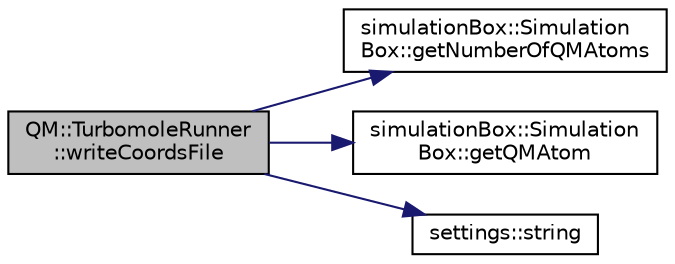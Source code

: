 digraph "QM::TurbomoleRunner::writeCoordsFile"
{
 // LATEX_PDF_SIZE
  edge [fontname="Helvetica",fontsize="10",labelfontname="Helvetica",labelfontsize="10"];
  node [fontname="Helvetica",fontsize="10",shape=record];
  rankdir="LR";
  Node1 [label="QM::TurbomoleRunner\l::writeCoordsFile",height=0.2,width=0.4,color="black", fillcolor="grey75", style="filled", fontcolor="black",tooltip="writes the coords file in turbomole format"];
  Node1 -> Node2 [color="midnightblue",fontsize="10",style="solid",fontname="Helvetica"];
  Node2 [label="simulationBox::Simulation\lBox::getNumberOfQMAtoms",height=0.2,width=0.4,color="black", fillcolor="white", style="filled",URL="$classsimulationBox_1_1SimulationBox.html#a48b6579e8124576911d39c45b80be6d3",tooltip=" "];
  Node1 -> Node3 [color="midnightblue",fontsize="10",style="solid",fontname="Helvetica"];
  Node3 [label="simulationBox::Simulation\lBox::getQMAtom",height=0.2,width=0.4,color="black", fillcolor="white", style="filled",URL="$classsimulationBox_1_1SimulationBox.html#a205123507c581028d6eb6ac7bca24dd5",tooltip=" "];
  Node1 -> Node4 [color="midnightblue",fontsize="10",style="solid",fontname="Helvetica"];
  Node4 [label="settings::string",height=0.2,width=0.4,color="black", fillcolor="white", style="filled",URL="$namespacesettings.html#a25810432631a237804b3241be4305787",tooltip="return string of manostatType"];
}
